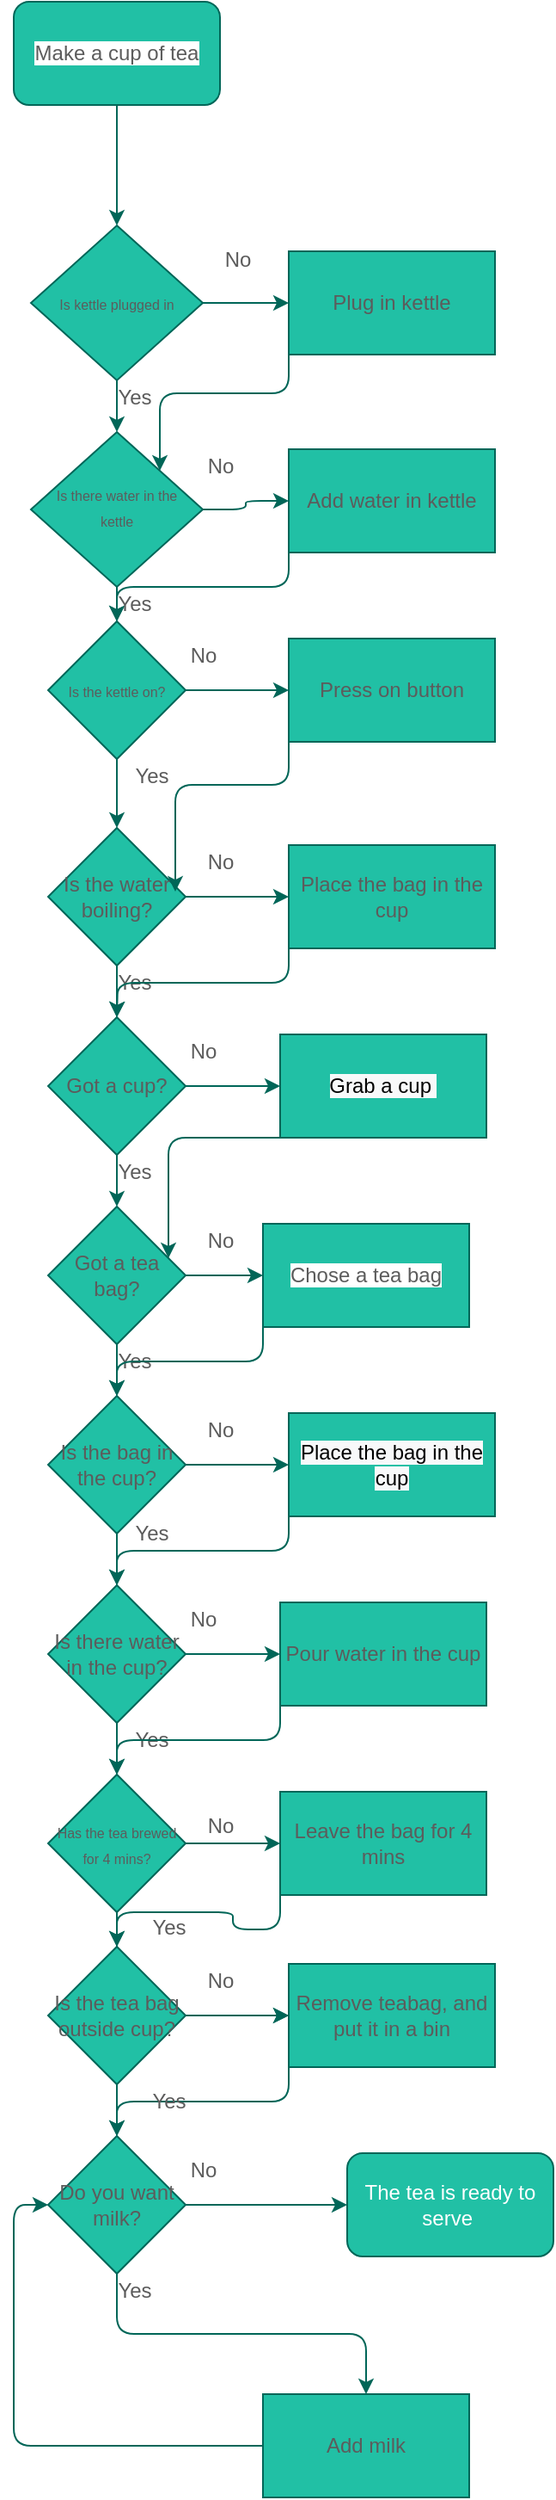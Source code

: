 <mxfile version="13.10.1" type="github">
  <diagram id="C5RBs43oDa-KdzZeNtuy" name="Page-1">
    <mxGraphModel dx="784" dy="423" grid="1" gridSize="10" guides="1" tooltips="1" connect="1" arrows="1" fold="1" page="1" pageScale="1" pageWidth="827" pageHeight="1169" math="0" shadow="0">
      <root>
        <mxCell id="WIyWlLk6GJQsqaUBKTNV-0" />
        <mxCell id="WIyWlLk6GJQsqaUBKTNV-1" parent="WIyWlLk6GJQsqaUBKTNV-0" />
        <mxCell id="8ZVMlgJZfLMr-YWJOrnI-1" value="&lt;span style=&quot;background-color: rgb(255 , 255 , 255)&quot;&gt;Make a cup of tea&lt;/span&gt;" style="rounded=1;whiteSpace=wrap;html=1;labelBorderColor=none;fillColor=#21C0A5;strokeColor=#006658;fontColor=#5C5C5C;" vertex="1" parent="WIyWlLk6GJQsqaUBKTNV-1">
          <mxGeometry x="160" y="40" width="120" height="60" as="geometry" />
        </mxCell>
        <mxCell id="8ZVMlgJZfLMr-YWJOrnI-141" style="edgeStyle=orthogonalEdgeStyle;curved=0;rounded=1;sketch=0;orthogonalLoop=1;jettySize=auto;html=1;exitX=0.5;exitY=1;exitDx=0;exitDy=0;entryX=0.5;entryY=0;entryDx=0;entryDy=0;strokeColor=#006658;fillColor=#21C0A5;fontColor=#5C5C5C;" edge="1" parent="WIyWlLk6GJQsqaUBKTNV-1" source="WIyWlLk6GJQsqaUBKTNV-10" target="8ZVMlgJZfLMr-YWJOrnI-3">
          <mxGeometry relative="1" as="geometry" />
        </mxCell>
        <mxCell id="8ZVMlgJZfLMr-YWJOrnI-145" value="" style="edgeStyle=orthogonalEdgeStyle;curved=0;rounded=1;sketch=0;orthogonalLoop=1;jettySize=auto;html=1;strokeColor=#006658;fillColor=#21C0A5;fontColor=#5C5C5C;" edge="1" parent="WIyWlLk6GJQsqaUBKTNV-1" source="WIyWlLk6GJQsqaUBKTNV-10" target="8ZVMlgJZfLMr-YWJOrnI-102">
          <mxGeometry relative="1" as="geometry" />
        </mxCell>
        <mxCell id="WIyWlLk6GJQsqaUBKTNV-10" value="&lt;font style=&quot;font-size: 8px&quot;&gt;Is there water in the kettle&lt;/font&gt;" style="rhombus;whiteSpace=wrap;html=1;shadow=0;fontFamily=Helvetica;fontSize=12;align=center;strokeWidth=1;spacing=6;spacingTop=-4;fillColor=#21C0A5;strokeColor=#006658;fontColor=#5C5C5C;" parent="WIyWlLk6GJQsqaUBKTNV-1" vertex="1">
          <mxGeometry x="170" y="290" width="100" height="90" as="geometry" />
        </mxCell>
        <mxCell id="8ZVMlgJZfLMr-YWJOrnI-2" value="" style="edgeStyle=orthogonalEdgeStyle;rounded=0;orthogonalLoop=1;jettySize=auto;html=1;strokeColor=#006658;fontColor=#5C5C5C;" edge="1" parent="WIyWlLk6GJQsqaUBKTNV-1" source="8ZVMlgJZfLMr-YWJOrnI-1">
          <mxGeometry relative="1" as="geometry">
            <mxPoint x="220" y="170" as="targetPoint" />
          </mxGeometry>
        </mxCell>
        <mxCell id="8ZVMlgJZfLMr-YWJOrnI-14" style="edgeStyle=orthogonalEdgeStyle;rounded=0;orthogonalLoop=1;jettySize=auto;html=1;exitX=1;exitY=0.5;exitDx=0;exitDy=0;strokeColor=#006658;fontColor=#5C5C5C;" edge="1" parent="WIyWlLk6GJQsqaUBKTNV-1" source="8ZVMlgJZfLMr-YWJOrnI-3">
          <mxGeometry relative="1" as="geometry">
            <mxPoint x="320" y="440" as="targetPoint" />
          </mxGeometry>
        </mxCell>
        <mxCell id="8ZVMlgJZfLMr-YWJOrnI-21" value="" style="edgeStyle=orthogonalEdgeStyle;rounded=0;orthogonalLoop=1;jettySize=auto;html=1;strokeColor=#006658;fontColor=#5C5C5C;" edge="1" parent="WIyWlLk6GJQsqaUBKTNV-1" source="8ZVMlgJZfLMr-YWJOrnI-3" target="8ZVMlgJZfLMr-YWJOrnI-20">
          <mxGeometry relative="1" as="geometry" />
        </mxCell>
        <mxCell id="8ZVMlgJZfLMr-YWJOrnI-3" value="&lt;font style=&quot;font-size: 8px&quot;&gt;Is the kettle on?&lt;/font&gt;" style="rhombus;whiteSpace=wrap;html=1;fillColor=#21C0A5;strokeColor=#006658;fontColor=#5C5C5C;" vertex="1" parent="WIyWlLk6GJQsqaUBKTNV-1">
          <mxGeometry x="180" y="400" width="80" height="80" as="geometry" />
        </mxCell>
        <mxCell id="8ZVMlgJZfLMr-YWJOrnI-7" value="" style="edgeStyle=orthogonalEdgeStyle;rounded=0;orthogonalLoop=1;jettySize=auto;html=1;strokeColor=#006658;fontColor=#5C5C5C;" edge="1" parent="WIyWlLk6GJQsqaUBKTNV-1" source="8ZVMlgJZfLMr-YWJOrnI-4">
          <mxGeometry relative="1" as="geometry">
            <mxPoint x="320" y="215" as="targetPoint" />
          </mxGeometry>
        </mxCell>
        <mxCell id="8ZVMlgJZfLMr-YWJOrnI-11" style="edgeStyle=orthogonalEdgeStyle;rounded=0;orthogonalLoop=1;jettySize=auto;html=1;exitX=0.5;exitY=1;exitDx=0;exitDy=0;entryX=0.5;entryY=0;entryDx=0;entryDy=0;strokeColor=#006658;fontColor=#5C5C5C;" edge="1" parent="WIyWlLk6GJQsqaUBKTNV-1" source="8ZVMlgJZfLMr-YWJOrnI-4" target="WIyWlLk6GJQsqaUBKTNV-10">
          <mxGeometry relative="1" as="geometry" />
        </mxCell>
        <mxCell id="8ZVMlgJZfLMr-YWJOrnI-4" value="&lt;font style=&quot;font-size: 8px&quot;&gt;Is kettle plugged in&lt;/font&gt;" style="rhombus;whiteSpace=wrap;html=1;fillColor=#21C0A5;strokeColor=#006658;fontColor=#5C5C5C;" vertex="1" parent="WIyWlLk6GJQsqaUBKTNV-1">
          <mxGeometry x="170" y="170" width="100" height="90" as="geometry" />
        </mxCell>
        <mxCell id="8ZVMlgJZfLMr-YWJOrnI-8" value="No" style="text;html=1;align=center;verticalAlign=middle;resizable=0;points=[];autosize=1;fontColor=#5C5C5C;" vertex="1" parent="WIyWlLk6GJQsqaUBKTNV-1">
          <mxGeometry x="275" y="180" width="30" height="20" as="geometry" />
        </mxCell>
        <mxCell id="8ZVMlgJZfLMr-YWJOrnI-15" value="No" style="text;html=1;align=center;verticalAlign=middle;resizable=0;points=[];autosize=1;fontColor=#5C5C5C;" vertex="1" parent="WIyWlLk6GJQsqaUBKTNV-1">
          <mxGeometry x="265" y="300" width="30" height="20" as="geometry" />
        </mxCell>
        <mxCell id="8ZVMlgJZfLMr-YWJOrnI-16" value="No" style="text;html=1;align=center;verticalAlign=middle;resizable=0;points=[];autosize=1;fontColor=#5C5C5C;" vertex="1" parent="WIyWlLk6GJQsqaUBKTNV-1">
          <mxGeometry x="255" y="410" width="30" height="20" as="geometry" />
        </mxCell>
        <mxCell id="8ZVMlgJZfLMr-YWJOrnI-17" value="Yes" style="text;html=1;align=center;verticalAlign=middle;resizable=0;points=[];autosize=1;fontColor=#5C5C5C;" vertex="1" parent="WIyWlLk6GJQsqaUBKTNV-1">
          <mxGeometry x="210" y="260" width="40" height="20" as="geometry" />
        </mxCell>
        <mxCell id="8ZVMlgJZfLMr-YWJOrnI-25" style="edgeStyle=orthogonalEdgeStyle;rounded=0;orthogonalLoop=1;jettySize=auto;html=1;exitX=1;exitY=0.5;exitDx=0;exitDy=0;entryX=0;entryY=0.5;entryDx=0;entryDy=0;strokeColor=#006658;fontColor=#5C5C5C;" edge="1" parent="WIyWlLk6GJQsqaUBKTNV-1" source="8ZVMlgJZfLMr-YWJOrnI-20">
          <mxGeometry relative="1" as="geometry">
            <mxPoint x="320" y="560" as="targetPoint" />
          </mxGeometry>
        </mxCell>
        <mxCell id="8ZVMlgJZfLMr-YWJOrnI-28" value="" style="edgeStyle=orthogonalEdgeStyle;rounded=0;orthogonalLoop=1;jettySize=auto;html=1;strokeColor=#006658;fontColor=#5C5C5C;" edge="1" parent="WIyWlLk6GJQsqaUBKTNV-1" source="8ZVMlgJZfLMr-YWJOrnI-20" target="8ZVMlgJZfLMr-YWJOrnI-27">
          <mxGeometry relative="1" as="geometry" />
        </mxCell>
        <mxCell id="8ZVMlgJZfLMr-YWJOrnI-20" value="Is the water boiling?" style="rhombus;whiteSpace=wrap;html=1;fillColor=#21C0A5;strokeColor=#006658;fontColor=#5C5C5C;" vertex="1" parent="WIyWlLk6GJQsqaUBKTNV-1">
          <mxGeometry x="180" y="520" width="80" height="80" as="geometry" />
        </mxCell>
        <mxCell id="8ZVMlgJZfLMr-YWJOrnI-26" value="No&lt;br&gt;" style="text;html=1;align=center;verticalAlign=middle;resizable=0;points=[];autosize=1;fontColor=#5C5C5C;" vertex="1" parent="WIyWlLk6GJQsqaUBKTNV-1">
          <mxGeometry x="265" y="530" width="30" height="20" as="geometry" />
        </mxCell>
        <mxCell id="8ZVMlgJZfLMr-YWJOrnI-30" style="edgeStyle=orthogonalEdgeStyle;rounded=0;orthogonalLoop=1;jettySize=auto;html=1;exitX=1;exitY=0.5;exitDx=0;exitDy=0;entryX=0;entryY=0.5;entryDx=0;entryDy=0;strokeColor=#006658;fontColor=#5C5C5C;" edge="1" parent="WIyWlLk6GJQsqaUBKTNV-1" source="8ZVMlgJZfLMr-YWJOrnI-27">
          <mxGeometry relative="1" as="geometry">
            <mxPoint x="315" y="670" as="targetPoint" />
          </mxGeometry>
        </mxCell>
        <mxCell id="8ZVMlgJZfLMr-YWJOrnI-36" value="" style="edgeStyle=orthogonalEdgeStyle;rounded=0;orthogonalLoop=1;jettySize=auto;html=1;strokeColor=#006658;fontColor=#5C5C5C;" edge="1" parent="WIyWlLk6GJQsqaUBKTNV-1" source="8ZVMlgJZfLMr-YWJOrnI-27" target="8ZVMlgJZfLMr-YWJOrnI-35">
          <mxGeometry relative="1" as="geometry" />
        </mxCell>
        <mxCell id="8ZVMlgJZfLMr-YWJOrnI-27" value="Got a cup?" style="rhombus;whiteSpace=wrap;html=1;fillColor=#21C0A5;strokeColor=#006658;fontColor=#5C5C5C;" vertex="1" parent="WIyWlLk6GJQsqaUBKTNV-1">
          <mxGeometry x="180" y="630" width="80" height="80" as="geometry" />
        </mxCell>
        <mxCell id="8ZVMlgJZfLMr-YWJOrnI-32" value="No" style="text;html=1;align=center;verticalAlign=middle;resizable=0;points=[];autosize=1;fontColor=#5C5C5C;" vertex="1" parent="WIyWlLk6GJQsqaUBKTNV-1">
          <mxGeometry x="255" y="640" width="30" height="20" as="geometry" />
        </mxCell>
        <mxCell id="8ZVMlgJZfLMr-YWJOrnI-34" value="Yes" style="text;html=1;align=center;verticalAlign=middle;resizable=0;points=[];autosize=1;fontColor=#5C5C5C;" vertex="1" parent="WIyWlLk6GJQsqaUBKTNV-1">
          <mxGeometry x="210" y="600" width="40" height="20" as="geometry" />
        </mxCell>
        <mxCell id="8ZVMlgJZfLMr-YWJOrnI-42" value="" style="edgeStyle=orthogonalEdgeStyle;rounded=0;orthogonalLoop=1;jettySize=auto;html=1;strokeColor=#006658;fontColor=#5C5C5C;" edge="1" parent="WIyWlLk6GJQsqaUBKTNV-1" source="8ZVMlgJZfLMr-YWJOrnI-35" target="8ZVMlgJZfLMr-YWJOrnI-41">
          <mxGeometry relative="1" as="geometry" />
        </mxCell>
        <mxCell id="8ZVMlgJZfLMr-YWJOrnI-89" value="" style="edgeStyle=orthogonalEdgeStyle;rounded=0;orthogonalLoop=1;jettySize=auto;html=1;strokeColor=#006658;fontColor=#5C5C5C;" edge="1" parent="WIyWlLk6GJQsqaUBKTNV-1" source="8ZVMlgJZfLMr-YWJOrnI-35">
          <mxGeometry relative="1" as="geometry">
            <mxPoint x="305" y="780" as="targetPoint" />
          </mxGeometry>
        </mxCell>
        <mxCell id="8ZVMlgJZfLMr-YWJOrnI-35" value="Got a tea bag?" style="rhombus;whiteSpace=wrap;html=1;fillColor=#21C0A5;strokeColor=#006658;fontColor=#5C5C5C;" vertex="1" parent="WIyWlLk6GJQsqaUBKTNV-1">
          <mxGeometry x="180" y="740" width="80" height="80" as="geometry" />
        </mxCell>
        <mxCell id="8ZVMlgJZfLMr-YWJOrnI-39" value="Yes" style="text;html=1;align=center;verticalAlign=middle;resizable=0;points=[];autosize=1;fontColor=#5C5C5C;" vertex="1" parent="WIyWlLk6GJQsqaUBKTNV-1">
          <mxGeometry x="210" y="710" width="40" height="20" as="geometry" />
        </mxCell>
        <mxCell id="8ZVMlgJZfLMr-YWJOrnI-40" value="No" style="text;html=1;align=center;verticalAlign=middle;resizable=0;points=[];autosize=1;fontColor=#5C5C5C;" vertex="1" parent="WIyWlLk6GJQsqaUBKTNV-1">
          <mxGeometry x="265" y="750" width="30" height="20" as="geometry" />
        </mxCell>
        <mxCell id="8ZVMlgJZfLMr-YWJOrnI-44" value="" style="edgeStyle=orthogonalEdgeStyle;rounded=0;orthogonalLoop=1;jettySize=auto;html=1;strokeColor=#006658;fontColor=#5C5C5C;" edge="1" parent="WIyWlLk6GJQsqaUBKTNV-1" source="8ZVMlgJZfLMr-YWJOrnI-41">
          <mxGeometry relative="1" as="geometry">
            <mxPoint x="320" y="890" as="targetPoint" />
          </mxGeometry>
        </mxCell>
        <mxCell id="8ZVMlgJZfLMr-YWJOrnI-48" value="" style="edgeStyle=orthogonalEdgeStyle;rounded=0;orthogonalLoop=1;jettySize=auto;html=1;strokeColor=#006658;fontColor=#5C5C5C;" edge="1" parent="WIyWlLk6GJQsqaUBKTNV-1" source="8ZVMlgJZfLMr-YWJOrnI-41" target="8ZVMlgJZfLMr-YWJOrnI-47">
          <mxGeometry relative="1" as="geometry" />
        </mxCell>
        <mxCell id="8ZVMlgJZfLMr-YWJOrnI-41" value="Is the bag in the cup?" style="rhombus;whiteSpace=wrap;html=1;fillColor=#21C0A5;strokeColor=#006658;fontColor=#5C5C5C;" vertex="1" parent="WIyWlLk6GJQsqaUBKTNV-1">
          <mxGeometry x="180" y="850" width="80" height="80" as="geometry" />
        </mxCell>
        <mxCell id="8ZVMlgJZfLMr-YWJOrnI-45" value="Yes" style="text;html=1;align=center;verticalAlign=middle;resizable=0;points=[];autosize=1;fontColor=#5C5C5C;" vertex="1" parent="WIyWlLk6GJQsqaUBKTNV-1">
          <mxGeometry x="210" y="820" width="40" height="20" as="geometry" />
        </mxCell>
        <mxCell id="8ZVMlgJZfLMr-YWJOrnI-46" value="No" style="text;html=1;align=center;verticalAlign=middle;resizable=0;points=[];autosize=1;fontColor=#5C5C5C;" vertex="1" parent="WIyWlLk6GJQsqaUBKTNV-1">
          <mxGeometry x="265" y="860" width="30" height="20" as="geometry" />
        </mxCell>
        <mxCell id="8ZVMlgJZfLMr-YWJOrnI-51" value="" style="edgeStyle=orthogonalEdgeStyle;rounded=0;orthogonalLoop=1;jettySize=auto;html=1;strokeColor=#006658;fontColor=#5C5C5C;" edge="1" parent="WIyWlLk6GJQsqaUBKTNV-1" source="8ZVMlgJZfLMr-YWJOrnI-47">
          <mxGeometry relative="1" as="geometry">
            <mxPoint x="315" y="1000" as="targetPoint" />
          </mxGeometry>
        </mxCell>
        <mxCell id="8ZVMlgJZfLMr-YWJOrnI-55" value="" style="edgeStyle=orthogonalEdgeStyle;rounded=0;orthogonalLoop=1;jettySize=auto;html=1;strokeColor=#006658;fontColor=#5C5C5C;" edge="1" parent="WIyWlLk6GJQsqaUBKTNV-1" source="8ZVMlgJZfLMr-YWJOrnI-47" target="8ZVMlgJZfLMr-YWJOrnI-53">
          <mxGeometry relative="1" as="geometry" />
        </mxCell>
        <mxCell id="8ZVMlgJZfLMr-YWJOrnI-47" value="Is there water in the cup?" style="rhombus;whiteSpace=wrap;html=1;fillColor=#21C0A5;strokeColor=#006658;fontColor=#5C5C5C;" vertex="1" parent="WIyWlLk6GJQsqaUBKTNV-1">
          <mxGeometry x="180" y="960" width="80" height="80" as="geometry" />
        </mxCell>
        <mxCell id="8ZVMlgJZfLMr-YWJOrnI-49" value="Yes" style="text;html=1;align=center;verticalAlign=middle;resizable=0;points=[];autosize=1;fontColor=#5C5C5C;" vertex="1" parent="WIyWlLk6GJQsqaUBKTNV-1">
          <mxGeometry x="220" y="920" width="40" height="20" as="geometry" />
        </mxCell>
        <mxCell id="8ZVMlgJZfLMr-YWJOrnI-52" value="No" style="text;html=1;align=center;verticalAlign=middle;resizable=0;points=[];autosize=1;fontColor=#5C5C5C;" vertex="1" parent="WIyWlLk6GJQsqaUBKTNV-1">
          <mxGeometry x="255" y="970" width="30" height="20" as="geometry" />
        </mxCell>
        <mxCell id="8ZVMlgJZfLMr-YWJOrnI-56" value="" style="edgeStyle=orthogonalEdgeStyle;rounded=0;orthogonalLoop=1;jettySize=auto;html=1;strokeColor=#006658;fontColor=#5C5C5C;" edge="1" parent="WIyWlLk6GJQsqaUBKTNV-1" source="8ZVMlgJZfLMr-YWJOrnI-53">
          <mxGeometry relative="1" as="geometry">
            <mxPoint x="315" y="1110" as="targetPoint" />
          </mxGeometry>
        </mxCell>
        <mxCell id="8ZVMlgJZfLMr-YWJOrnI-71" value="" style="edgeStyle=orthogonalEdgeStyle;rounded=0;orthogonalLoop=1;jettySize=auto;html=1;strokeColor=#006658;fontColor=#5C5C5C;" edge="1" parent="WIyWlLk6GJQsqaUBKTNV-1" source="8ZVMlgJZfLMr-YWJOrnI-53" target="8ZVMlgJZfLMr-YWJOrnI-59">
          <mxGeometry relative="1" as="geometry" />
        </mxCell>
        <mxCell id="8ZVMlgJZfLMr-YWJOrnI-53" value="&lt;font style=&quot;font-size: 8px&quot;&gt;Has the tea brewed for 4 mins?&lt;/font&gt;" style="rhombus;whiteSpace=wrap;html=1;fillColor=#21C0A5;strokeColor=#006658;fontColor=#5C5C5C;" vertex="1" parent="WIyWlLk6GJQsqaUBKTNV-1">
          <mxGeometry x="180" y="1070" width="80" height="80" as="geometry" />
        </mxCell>
        <mxCell id="8ZVMlgJZfLMr-YWJOrnI-57" value="Yes" style="text;html=1;align=center;verticalAlign=middle;resizable=0;points=[];autosize=1;fontColor=#5C5C5C;" vertex="1" parent="WIyWlLk6GJQsqaUBKTNV-1">
          <mxGeometry x="220" y="1040" width="40" height="20" as="geometry" />
        </mxCell>
        <mxCell id="8ZVMlgJZfLMr-YWJOrnI-58" value="No" style="text;html=1;align=center;verticalAlign=middle;resizable=0;points=[];autosize=1;fontColor=#5C5C5C;" vertex="1" parent="WIyWlLk6GJQsqaUBKTNV-1">
          <mxGeometry x="265" y="1090" width="30" height="20" as="geometry" />
        </mxCell>
        <mxCell id="8ZVMlgJZfLMr-YWJOrnI-73" value="" style="edgeStyle=orthogonalEdgeStyle;rounded=0;orthogonalLoop=1;jettySize=auto;html=1;strokeColor=#006658;fontColor=#5C5C5C;" edge="1" parent="WIyWlLk6GJQsqaUBKTNV-1" source="8ZVMlgJZfLMr-YWJOrnI-59" target="8ZVMlgJZfLMr-YWJOrnI-72">
          <mxGeometry relative="1" as="geometry" />
        </mxCell>
        <mxCell id="8ZVMlgJZfLMr-YWJOrnI-74" value="" style="edgeStyle=orthogonalEdgeStyle;rounded=0;orthogonalLoop=1;jettySize=auto;html=1;strokeColor=#006658;fontColor=#5C5C5C;" edge="1" parent="WIyWlLk6GJQsqaUBKTNV-1" source="8ZVMlgJZfLMr-YWJOrnI-59" target="8ZVMlgJZfLMr-YWJOrnI-72">
          <mxGeometry relative="1" as="geometry" />
        </mxCell>
        <mxCell id="8ZVMlgJZfLMr-YWJOrnI-76" value="" style="edgeStyle=orthogonalEdgeStyle;rounded=0;orthogonalLoop=1;jettySize=auto;html=1;strokeColor=#006658;fontColor=#5C5C5C;" edge="1" parent="WIyWlLk6GJQsqaUBKTNV-1" source="8ZVMlgJZfLMr-YWJOrnI-59" target="8ZVMlgJZfLMr-YWJOrnI-68">
          <mxGeometry relative="1" as="geometry" />
        </mxCell>
        <mxCell id="8ZVMlgJZfLMr-YWJOrnI-59" value="Is the tea bag outside cup?" style="rhombus;whiteSpace=wrap;html=1;fillColor=#21C0A5;strokeColor=#006658;fontColor=#5C5C5C;" vertex="1" parent="WIyWlLk6GJQsqaUBKTNV-1">
          <mxGeometry x="180" y="1170" width="80" height="80" as="geometry" />
        </mxCell>
        <mxCell id="8ZVMlgJZfLMr-YWJOrnI-63" value="Yes" style="text;html=1;align=center;verticalAlign=middle;resizable=0;points=[];autosize=1;fontColor=#5C5C5C;" vertex="1" parent="WIyWlLk6GJQsqaUBKTNV-1">
          <mxGeometry x="230" y="1149" width="40" height="20" as="geometry" />
        </mxCell>
        <mxCell id="8ZVMlgJZfLMr-YWJOrnI-99" value="" style="edgeStyle=orthogonalEdgeStyle;curved=0;rounded=1;sketch=0;orthogonalLoop=1;jettySize=auto;html=1;strokeColor=#006658;fontColor=#5C5C5C;" edge="1" parent="WIyWlLk6GJQsqaUBKTNV-1" source="8ZVMlgJZfLMr-YWJOrnI-68">
          <mxGeometry relative="1" as="geometry">
            <mxPoint x="354" y="1320" as="targetPoint" />
          </mxGeometry>
        </mxCell>
        <mxCell id="8ZVMlgJZfLMr-YWJOrnI-135" style="edgeStyle=orthogonalEdgeStyle;curved=0;rounded=1;sketch=0;orthogonalLoop=1;jettySize=auto;html=1;exitX=0.5;exitY=1;exitDx=0;exitDy=0;strokeColor=#006658;fillColor=#21C0A5;fontColor=#5C5C5C;" edge="1" parent="WIyWlLk6GJQsqaUBKTNV-1" source="8ZVMlgJZfLMr-YWJOrnI-68" target="8ZVMlgJZfLMr-YWJOrnI-111">
          <mxGeometry relative="1" as="geometry" />
        </mxCell>
        <mxCell id="8ZVMlgJZfLMr-YWJOrnI-68" value="Do you want milk?" style="rhombus;whiteSpace=wrap;html=1;fillColor=#21C0A5;strokeColor=#006658;fontColor=#5C5C5C;" vertex="1" parent="WIyWlLk6GJQsqaUBKTNV-1">
          <mxGeometry x="180" y="1280" width="80" height="80" as="geometry" />
        </mxCell>
        <mxCell id="8ZVMlgJZfLMr-YWJOrnI-134" style="edgeStyle=orthogonalEdgeStyle;curved=0;rounded=1;sketch=0;orthogonalLoop=1;jettySize=auto;html=1;exitX=0;exitY=1;exitDx=0;exitDy=0;strokeColor=#006658;fillColor=#21C0A5;fontColor=#5C5C5C;" edge="1" parent="WIyWlLk6GJQsqaUBKTNV-1" source="8ZVMlgJZfLMr-YWJOrnI-72" target="8ZVMlgJZfLMr-YWJOrnI-68">
          <mxGeometry relative="1" as="geometry" />
        </mxCell>
        <mxCell id="8ZVMlgJZfLMr-YWJOrnI-72" value="Remove teabag, and put it in a bin" style="whiteSpace=wrap;html=1;fillColor=#21C0A5;strokeColor=#006658;fontColor=#5C5C5C;" vertex="1" parent="WIyWlLk6GJQsqaUBKTNV-1">
          <mxGeometry x="320" y="1180" width="120" height="60" as="geometry" />
        </mxCell>
        <mxCell id="8ZVMlgJZfLMr-YWJOrnI-75" value="No" style="text;html=1;align=center;verticalAlign=middle;resizable=0;points=[];autosize=1;fontColor=#5C5C5C;" vertex="1" parent="WIyWlLk6GJQsqaUBKTNV-1">
          <mxGeometry x="265" y="1180" width="30" height="20" as="geometry" />
        </mxCell>
        <mxCell id="8ZVMlgJZfLMr-YWJOrnI-81" value="Yes" style="text;html=1;align=center;verticalAlign=middle;resizable=0;points=[];autosize=1;fontColor=#5C5C5C;" vertex="1" parent="WIyWlLk6GJQsqaUBKTNV-1">
          <mxGeometry x="230" y="1250" width="40" height="20" as="geometry" />
        </mxCell>
        <mxCell id="8ZVMlgJZfLMr-YWJOrnI-82" value="No" style="text;html=1;align=center;verticalAlign=middle;resizable=0;points=[];autosize=1;fontColor=#5C5C5C;" vertex="1" parent="WIyWlLk6GJQsqaUBKTNV-1">
          <mxGeometry x="255" y="1290" width="30" height="20" as="geometry" />
        </mxCell>
        <mxCell id="8ZVMlgJZfLMr-YWJOrnI-84" value="Yes" style="text;html=1;align=center;verticalAlign=middle;resizable=0;points=[];autosize=1;fontColor=#5C5C5C;" vertex="1" parent="WIyWlLk6GJQsqaUBKTNV-1">
          <mxGeometry x="210" y="1360" width="40" height="20" as="geometry" />
        </mxCell>
        <mxCell id="8ZVMlgJZfLMr-YWJOrnI-130" style="edgeStyle=orthogonalEdgeStyle;curved=0;rounded=1;sketch=0;orthogonalLoop=1;jettySize=auto;html=1;exitX=0;exitY=1;exitDx=0;exitDy=0;strokeColor=#006658;fillColor=#21C0A5;fontColor=#5C5C5C;" edge="1" parent="WIyWlLk6GJQsqaUBKTNV-1" source="8ZVMlgJZfLMr-YWJOrnI-90" target="8ZVMlgJZfLMr-YWJOrnI-41">
          <mxGeometry relative="1" as="geometry" />
        </mxCell>
        <mxCell id="8ZVMlgJZfLMr-YWJOrnI-90" value="&lt;span style=&quot;background-color: rgb(255 , 255 , 255)&quot;&gt;Chose a tea bag&lt;/span&gt;" style="rounded=0;whiteSpace=wrap;html=1;fillColor=#21C0A5;strokeColor=#006658;fontColor=#5C5C5C;" vertex="1" parent="WIyWlLk6GJQsqaUBKTNV-1">
          <mxGeometry x="305" y="750" width="120" height="60" as="geometry" />
        </mxCell>
        <mxCell id="8ZVMlgJZfLMr-YWJOrnI-131" style="edgeStyle=orthogonalEdgeStyle;curved=0;rounded=1;sketch=0;orthogonalLoop=1;jettySize=auto;html=1;exitX=0;exitY=1;exitDx=0;exitDy=0;strokeColor=#006658;fillColor=#21C0A5;fontColor=#5C5C5C;" edge="1" parent="WIyWlLk6GJQsqaUBKTNV-1" source="8ZVMlgJZfLMr-YWJOrnI-91" target="8ZVMlgJZfLMr-YWJOrnI-47">
          <mxGeometry relative="1" as="geometry" />
        </mxCell>
        <mxCell id="8ZVMlgJZfLMr-YWJOrnI-91" value="&lt;meta charset=&quot;utf-8&quot;&gt;&lt;span style=&quot;color: rgb(0, 0, 0); font-family: helvetica; font-size: 12px; font-style: normal; font-weight: 400; letter-spacing: normal; text-align: center; text-indent: 0px; text-transform: none; word-spacing: 0px; background-color: rgb(248, 249, 250); display: inline; float: none;&quot;&gt;Place the bag in the cup&lt;/span&gt;" style="rounded=0;whiteSpace=wrap;html=1;fillColor=#21C0A5;strokeColor=#006658;fontColor=#5C5C5C;" vertex="1" parent="WIyWlLk6GJQsqaUBKTNV-1">
          <mxGeometry x="320" y="860" width="120" height="60" as="geometry" />
        </mxCell>
        <mxCell id="8ZVMlgJZfLMr-YWJOrnI-129" style="edgeStyle=orthogonalEdgeStyle;curved=0;rounded=1;sketch=0;orthogonalLoop=1;jettySize=auto;html=1;exitX=0;exitY=1;exitDx=0;exitDy=0;strokeColor=#006658;fillColor=#21C0A5;fontColor=#5C5C5C;" edge="1" parent="WIyWlLk6GJQsqaUBKTNV-1" source="8ZVMlgJZfLMr-YWJOrnI-92">
          <mxGeometry relative="1" as="geometry">
            <mxPoint x="220" y="630" as="targetPoint" />
          </mxGeometry>
        </mxCell>
        <mxCell id="8ZVMlgJZfLMr-YWJOrnI-92" value="&lt;span&gt;Place the bag in the cup&lt;/span&gt;" style="rounded=0;whiteSpace=wrap;html=1;sketch=0;fillColor=#21C0A5;strokeColor=#006658;fontColor=#5C5C5C;" vertex="1" parent="WIyWlLk6GJQsqaUBKTNV-1">
          <mxGeometry x="320" y="530" width="120" height="60" as="geometry" />
        </mxCell>
        <mxCell id="8ZVMlgJZfLMr-YWJOrnI-124" style="edgeStyle=orthogonalEdgeStyle;curved=0;rounded=1;sketch=0;orthogonalLoop=1;jettySize=auto;html=1;exitX=0;exitY=1;exitDx=0;exitDy=0;strokeColor=#006658;fontColor=#5C5C5C;" edge="1" parent="WIyWlLk6GJQsqaUBKTNV-1" source="8ZVMlgJZfLMr-YWJOrnI-93" target="8ZVMlgJZfLMr-YWJOrnI-35">
          <mxGeometry relative="1" as="geometry">
            <Array as="points">
              <mxPoint x="250" y="700" />
            </Array>
          </mxGeometry>
        </mxCell>
        <mxCell id="8ZVMlgJZfLMr-YWJOrnI-93" value="&lt;meta charset=&quot;utf-8&quot;&gt;&lt;span style=&quot;color: rgb(0, 0, 0); font-family: helvetica; font-size: 12px; font-style: normal; font-weight: 400; letter-spacing: normal; text-align: center; text-indent: 0px; text-transform: none; word-spacing: 0px; background-color: rgb(248, 249, 250); display: inline; float: none;&quot;&gt;Grab a cup&amp;nbsp;&lt;/span&gt;" style="rounded=0;whiteSpace=wrap;html=1;sketch=0;fillColor=#21C0A5;strokeColor=#006658;fontColor=#5C5C5C;" vertex="1" parent="WIyWlLk6GJQsqaUBKTNV-1">
          <mxGeometry x="315" y="640" width="120" height="60" as="geometry" />
        </mxCell>
        <mxCell id="8ZVMlgJZfLMr-YWJOrnI-132" style="edgeStyle=orthogonalEdgeStyle;curved=0;rounded=1;sketch=0;orthogonalLoop=1;jettySize=auto;html=1;exitX=0;exitY=1;exitDx=0;exitDy=0;strokeColor=#006658;fillColor=#21C0A5;fontColor=#5C5C5C;" edge="1" parent="WIyWlLk6GJQsqaUBKTNV-1" source="8ZVMlgJZfLMr-YWJOrnI-94" target="8ZVMlgJZfLMr-YWJOrnI-53">
          <mxGeometry relative="1" as="geometry" />
        </mxCell>
        <mxCell id="8ZVMlgJZfLMr-YWJOrnI-94" value="&lt;span&gt;Pour water in the cup&lt;/span&gt;" style="rounded=0;whiteSpace=wrap;html=1;sketch=0;fillColor=#21C0A5;strokeColor=#006658;fontColor=#5C5C5C;" vertex="1" parent="WIyWlLk6GJQsqaUBKTNV-1">
          <mxGeometry x="315" y="970" width="120" height="60" as="geometry" />
        </mxCell>
        <mxCell id="8ZVMlgJZfLMr-YWJOrnI-133" style="edgeStyle=orthogonalEdgeStyle;curved=0;rounded=1;sketch=0;orthogonalLoop=1;jettySize=auto;html=1;exitX=0;exitY=1;exitDx=0;exitDy=0;strokeColor=#006658;fillColor=#21C0A5;fontColor=#5C5C5C;" edge="1" parent="WIyWlLk6GJQsqaUBKTNV-1" source="8ZVMlgJZfLMr-YWJOrnI-97" target="8ZVMlgJZfLMr-YWJOrnI-59">
          <mxGeometry relative="1" as="geometry" />
        </mxCell>
        <mxCell id="8ZVMlgJZfLMr-YWJOrnI-97" value="&lt;span&gt;Leave the bag for 4 mins&lt;/span&gt;" style="rounded=0;whiteSpace=wrap;html=1;sketch=0;fillColor=#21C0A5;strokeColor=#006658;fontColor=#5C5C5C;" vertex="1" parent="WIyWlLk6GJQsqaUBKTNV-1">
          <mxGeometry x="315" y="1080" width="120" height="60" as="geometry" />
        </mxCell>
        <mxCell id="8ZVMlgJZfLMr-YWJOrnI-114" style="edgeStyle=orthogonalEdgeStyle;curved=0;rounded=1;sketch=0;orthogonalLoop=1;jettySize=auto;html=1;exitX=0;exitY=1;exitDx=0;exitDy=0;entryX=1;entryY=0;entryDx=0;entryDy=0;strokeColor=#006658;fontColor=#5C5C5C;" edge="1" parent="WIyWlLk6GJQsqaUBKTNV-1" source="8ZVMlgJZfLMr-YWJOrnI-100" target="WIyWlLk6GJQsqaUBKTNV-10">
          <mxGeometry relative="1" as="geometry" />
        </mxCell>
        <mxCell id="8ZVMlgJZfLMr-YWJOrnI-100" value="&lt;span&gt;Plug in kettle&lt;/span&gt;" style="rounded=0;whiteSpace=wrap;html=1;sketch=0;fillColor=#21C0A5;strokeColor=#006658;fontColor=#5C5C5C;" vertex="1" parent="WIyWlLk6GJQsqaUBKTNV-1">
          <mxGeometry x="320" y="185" width="120" height="60" as="geometry" />
        </mxCell>
        <mxCell id="8ZVMlgJZfLMr-YWJOrnI-142" style="edgeStyle=orthogonalEdgeStyle;curved=0;rounded=1;sketch=0;orthogonalLoop=1;jettySize=auto;html=1;exitX=0;exitY=1;exitDx=0;exitDy=0;strokeColor=#006658;fillColor=#21C0A5;fontColor=#5C5C5C;" edge="1" parent="WIyWlLk6GJQsqaUBKTNV-1" source="8ZVMlgJZfLMr-YWJOrnI-102" target="8ZVMlgJZfLMr-YWJOrnI-3">
          <mxGeometry relative="1" as="geometry" />
        </mxCell>
        <mxCell id="8ZVMlgJZfLMr-YWJOrnI-102" value="&lt;span&gt;Add water in kettle&lt;/span&gt;" style="rounded=0;whiteSpace=wrap;html=1;sketch=0;fillColor=#21C0A5;strokeColor=#006658;fontColor=#5C5C5C;" vertex="1" parent="WIyWlLk6GJQsqaUBKTNV-1">
          <mxGeometry x="320" y="300" width="120" height="60" as="geometry" />
        </mxCell>
        <mxCell id="8ZVMlgJZfLMr-YWJOrnI-116" style="edgeStyle=orthogonalEdgeStyle;curved=0;rounded=1;sketch=0;orthogonalLoop=1;jettySize=auto;html=1;exitX=0;exitY=1;exitDx=0;exitDy=0;entryX=0.925;entryY=0.463;entryDx=0;entryDy=0;entryPerimeter=0;strokeColor=#006658;fontColor=#5C5C5C;" edge="1" parent="WIyWlLk6GJQsqaUBKTNV-1" source="8ZVMlgJZfLMr-YWJOrnI-103" target="8ZVMlgJZfLMr-YWJOrnI-20">
          <mxGeometry relative="1" as="geometry" />
        </mxCell>
        <mxCell id="8ZVMlgJZfLMr-YWJOrnI-103" value="&lt;span&gt;Press on button&lt;/span&gt;" style="rounded=0;whiteSpace=wrap;html=1;sketch=0;fillColor=#21C0A5;strokeColor=#006658;fontColor=#5C5C5C;" vertex="1" parent="WIyWlLk6GJQsqaUBKTNV-1">
          <mxGeometry x="320" y="410" width="120" height="60" as="geometry" />
        </mxCell>
        <mxCell id="8ZVMlgJZfLMr-YWJOrnI-136" style="edgeStyle=orthogonalEdgeStyle;curved=0;rounded=1;sketch=0;orthogonalLoop=1;jettySize=auto;html=1;exitX=0;exitY=0.5;exitDx=0;exitDy=0;strokeColor=#006658;fillColor=#21C0A5;fontColor=#5C5C5C;entryX=0;entryY=0.5;entryDx=0;entryDy=0;" edge="1" parent="WIyWlLk6GJQsqaUBKTNV-1" source="8ZVMlgJZfLMr-YWJOrnI-111" target="8ZVMlgJZfLMr-YWJOrnI-68">
          <mxGeometry relative="1" as="geometry">
            <mxPoint x="160" y="1320" as="targetPoint" />
          </mxGeometry>
        </mxCell>
        <mxCell id="8ZVMlgJZfLMr-YWJOrnI-111" value="Add milk" style="rounded=0;whiteSpace=wrap;html=1;sketch=0;fillColor=#21C0A5;strokeColor=#006658;fontColor=#5C5C5C;" vertex="1" parent="WIyWlLk6GJQsqaUBKTNV-1">
          <mxGeometry x="305" y="1430" width="120" height="60" as="geometry" />
        </mxCell>
        <mxCell id="8ZVMlgJZfLMr-YWJOrnI-128" value="&lt;span style=&quot;color: rgb(255 , 255 , 255)&quot;&gt;The tea is ready to serve&amp;nbsp;&lt;/span&gt;" style="rounded=1;whiteSpace=wrap;html=1;sketch=0;fillColor=#21C0A5;strokeColor=#006658;fontColor=#5C5C5C;" vertex="1" parent="WIyWlLk6GJQsqaUBKTNV-1">
          <mxGeometry x="354" y="1290" width="120" height="60" as="geometry" />
        </mxCell>
        <mxCell id="8ZVMlgJZfLMr-YWJOrnI-143" value="Yes" style="text;html=1;align=center;verticalAlign=middle;resizable=0;points=[];autosize=1;fontColor=#5C5C5C;" vertex="1" parent="WIyWlLk6GJQsqaUBKTNV-1">
          <mxGeometry x="210" y="380" width="40" height="20" as="geometry" />
        </mxCell>
        <mxCell id="8ZVMlgJZfLMr-YWJOrnI-144" value="Yes" style="text;html=1;align=center;verticalAlign=middle;resizable=0;points=[];autosize=1;fontColor=#5C5C5C;" vertex="1" parent="WIyWlLk6GJQsqaUBKTNV-1">
          <mxGeometry x="220" y="480" width="40" height="20" as="geometry" />
        </mxCell>
      </root>
    </mxGraphModel>
  </diagram>
</mxfile>
